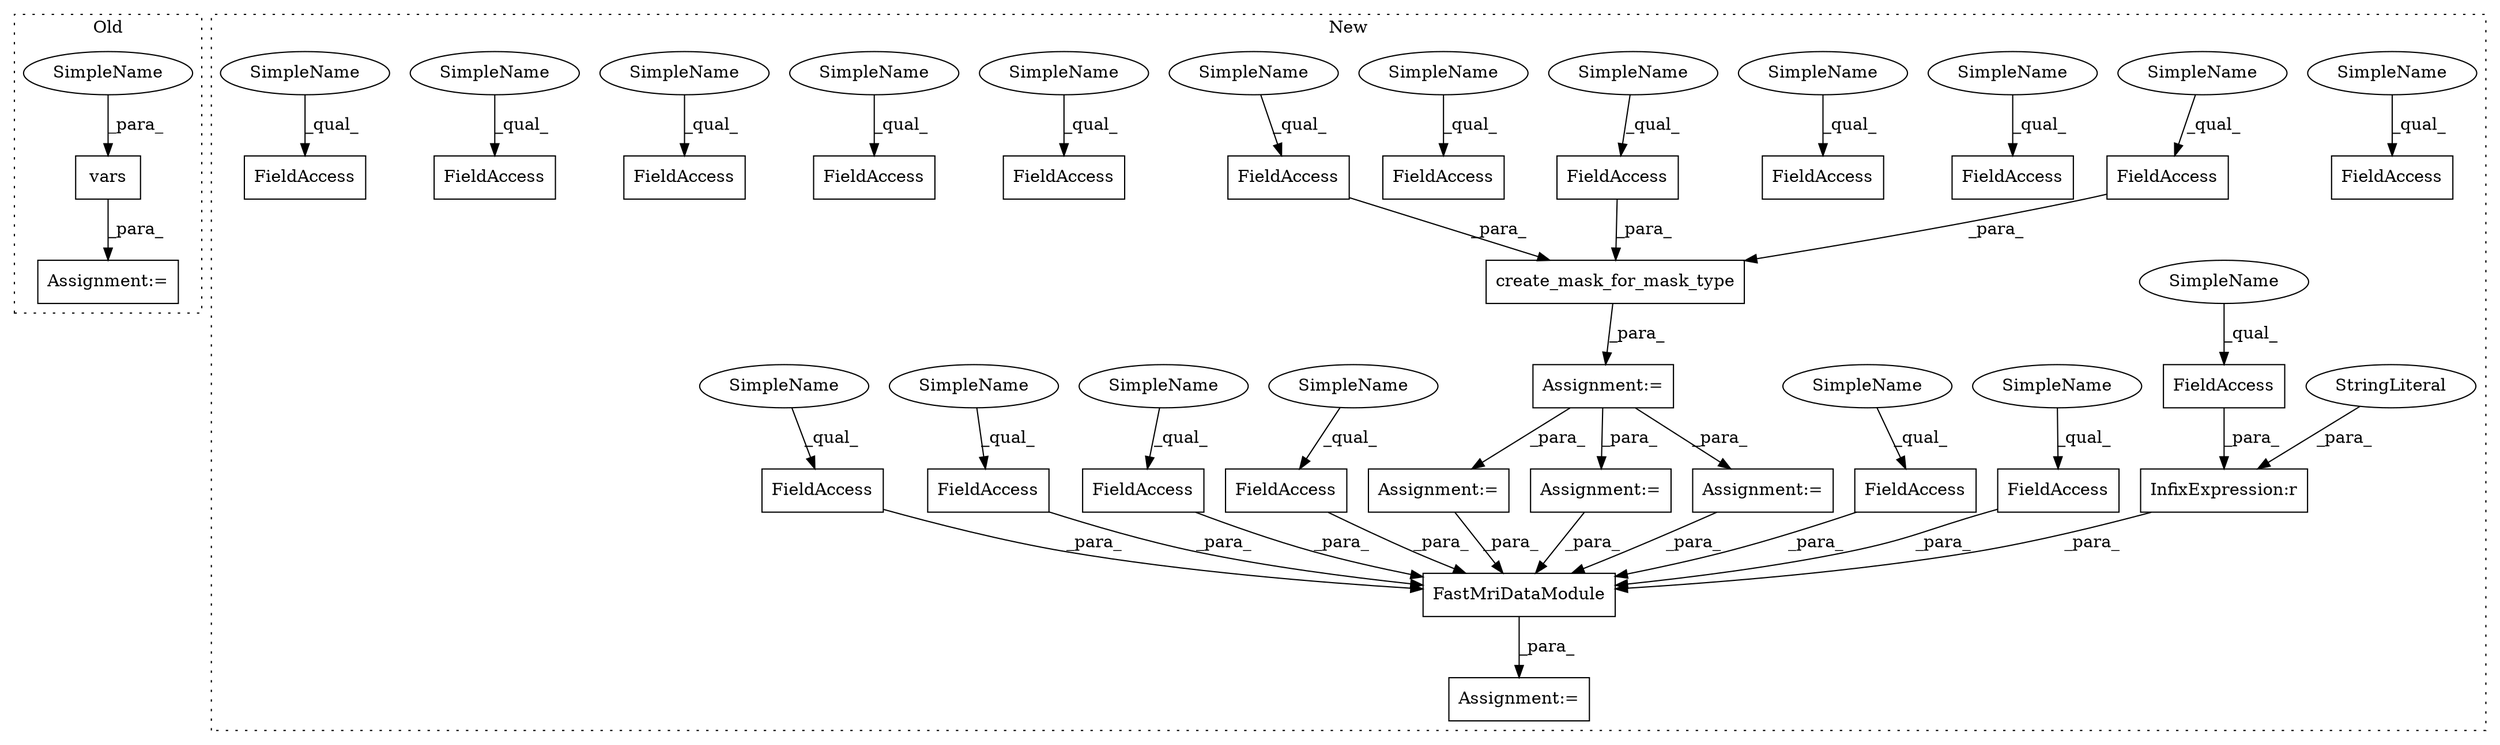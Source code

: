 digraph G {
subgraph cluster0 {
1 [label="vars" a="32" s="466,475" l="5,1" shape="box"];
28 [label="Assignment:=" a="7" s="454" l="1" shape="box"];
31 [label="SimpleName" a="42" s="471" l="4" shape="ellipse"];
label = "Old";
style="dotted";
}
subgraph cluster1 {
2 [label="FastMriDataModule" a="32" s="1148,1347" l="18,1" shape="box"];
3 [label="InfixExpression:r" a="27" s="1338" l="4" shape="box"];
4 [label="create_mask_for_mask_type" a="32" s="865,946" l="26,1" shape="box"];
5 [label="FieldAccess" a="22" s="1272" l="16" shape="box"];
6 [label="FieldAccess" a="22" s="1322" l="16" shape="box"];
7 [label="FieldAccess" a="22" s="1447" l="7" shape="box"];
8 [label="FieldAccess" a="22" s="1181" l="14" shape="box"];
9 [label="FieldAccess" a="22" s="1241" l="15" shape="box"];
10 [label="FieldAccess" a="22" s="1455" l="17" shape="box"];
11 [label="FieldAccess" a="22" s="1166" l="14" shape="box"];
12 [label="FieldAccess" a="22" s="1257" l="14" shape="box"];
13 [label="FieldAccess" a="22" s="1289" l="15" shape="box"];
14 [label="FieldAccess" a="22" s="987" l="14" shape="box"];
15 [label="FieldAccess" a="22" s="1371" l="13" shape="box"];
16 [label="FieldAccess" a="22" s="1385" l="14" shape="box"];
17 [label="FieldAccess" a="22" s="906" l="21" shape="box"];
18 [label="FieldAccess" a="22" s="1487" l="17" shape="box"];
19 [label="FieldAccess" a="22" s="928" l="18" shape="box"];
20 [label="FieldAccess" a="22" s="891" l="14" shape="box"];
21 [label="FieldAccess" a="22" s="1400" l="10" shape="box"];
22 [label="FieldAccess" a="22" s="1110" l="14" shape="box"];
23 [label="FieldAccess" a="22" s="1411" l="20" shape="box"];
24 [label="Assignment:=" a="7" s="864" l="1" shape="box"];
25 [label="Assignment:=" a="7" s="1032" l="1" shape="box"];
26 [label="StringLiteral" a="45" s="1342" l="5" shape="ellipse"];
27 [label="Assignment:=" a="7" s="1147" l="1" shape="box"];
29 [label="Assignment:=" a="7" s="1091" l="1" shape="box"];
30 [label="Assignment:=" a="7" s="968" l="1" shape="box"];
32 [label="SimpleName" a="42" s="1400" l="4" shape="ellipse"];
33 [label="SimpleName" a="42" s="928" l="4" shape="ellipse"];
34 [label="SimpleName" a="42" s="1487" l="4" shape="ellipse"];
35 [label="SimpleName" a="42" s="1322" l="4" shape="ellipse"];
36 [label="SimpleName" a="42" s="1371" l="4" shape="ellipse"];
37 [label="SimpleName" a="42" s="1257" l="4" shape="ellipse"];
38 [label="SimpleName" a="42" s="1289" l="4" shape="ellipse"];
39 [label="SimpleName" a="42" s="891" l="4" shape="ellipse"];
40 [label="SimpleName" a="42" s="1411" l="4" shape="ellipse"];
41 [label="SimpleName" a="42" s="906" l="4" shape="ellipse"];
42 [label="SimpleName" a="42" s="1272" l="4" shape="ellipse"];
43 [label="SimpleName" a="42" s="1181" l="4" shape="ellipse"];
44 [label="SimpleName" a="42" s="1241" l="4" shape="ellipse"];
45 [label="SimpleName" a="42" s="1447" l="4" shape="ellipse"];
46 [label="SimpleName" a="42" s="1385" l="4" shape="ellipse"];
47 [label="SimpleName" a="42" s="1166" l="4" shape="ellipse"];
48 [label="SimpleName" a="42" s="1455" l="4" shape="ellipse"];
49 [label="SimpleName" a="42" s="1110" l="4" shape="ellipse"];
50 [label="SimpleName" a="42" s="987" l="4" shape="ellipse"];
label = "New";
style="dotted";
}
1 -> 28 [label="_para_"];
2 -> 27 [label="_para_"];
3 -> 2 [label="_para_"];
4 -> 24 [label="_para_"];
5 -> 2 [label="_para_"];
6 -> 3 [label="_para_"];
8 -> 2 [label="_para_"];
9 -> 2 [label="_para_"];
11 -> 2 [label="_para_"];
12 -> 2 [label="_para_"];
13 -> 2 [label="_para_"];
17 -> 4 [label="_para_"];
19 -> 4 [label="_para_"];
20 -> 4 [label="_para_"];
24 -> 25 [label="_para_"];
24 -> 30 [label="_para_"];
24 -> 29 [label="_para_"];
25 -> 2 [label="_para_"];
26 -> 3 [label="_para_"];
29 -> 2 [label="_para_"];
30 -> 2 [label="_para_"];
31 -> 1 [label="_para_"];
32 -> 21 [label="_qual_"];
33 -> 19 [label="_qual_"];
34 -> 18 [label="_qual_"];
35 -> 6 [label="_qual_"];
36 -> 15 [label="_qual_"];
37 -> 12 [label="_qual_"];
38 -> 13 [label="_qual_"];
39 -> 20 [label="_qual_"];
40 -> 23 [label="_qual_"];
41 -> 17 [label="_qual_"];
42 -> 5 [label="_qual_"];
43 -> 8 [label="_qual_"];
44 -> 9 [label="_qual_"];
45 -> 7 [label="_qual_"];
46 -> 16 [label="_qual_"];
47 -> 11 [label="_qual_"];
48 -> 10 [label="_qual_"];
49 -> 22 [label="_qual_"];
50 -> 14 [label="_qual_"];
}